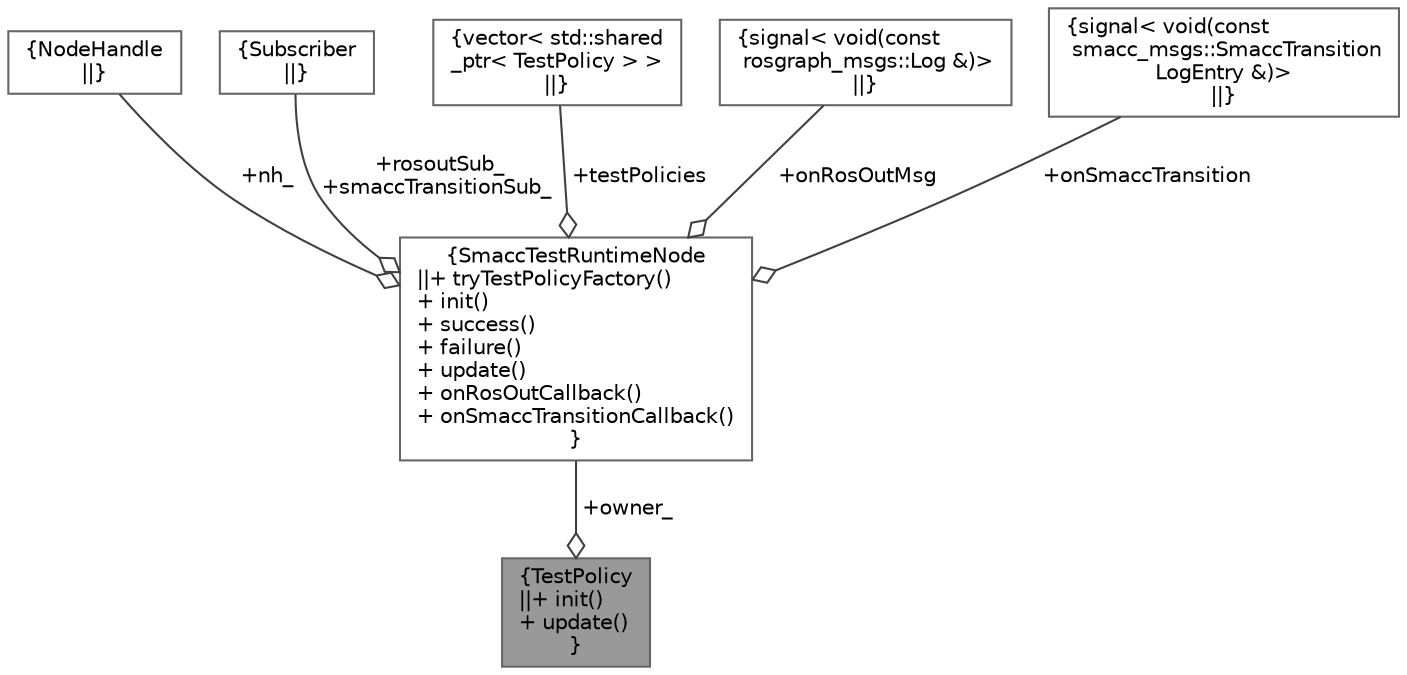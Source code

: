 digraph "TestPolicy"
{
 // LATEX_PDF_SIZE
  bgcolor="transparent";
  edge [fontname=Helvetica,fontsize=10,labelfontname=Helvetica,labelfontsize=10];
  node [fontname=Helvetica,fontsize=10,shape=box,height=0.2,width=0.4];
  Node1 [label="{TestPolicy\n||+ init()\l+ update()\l}",height=0.2,width=0.4,color="gray40", fillcolor="grey60", style="filled", fontcolor="black",tooltip=" "];
  Node2 -> Node1 [color="grey25",style="solid",label=" +owner_" ,arrowhead="odiamond"];
  Node2 [label="{SmaccTestRuntimeNode\n||+ tryTestPolicyFactory()\l+ init()\l+ success()\l+ failure()\l+ update()\l+ onRosOutCallback()\l+ onSmaccTransitionCallback()\l}",height=0.2,width=0.4,color="gray40", fillcolor="white", style="filled",URL="$classSmaccTestRuntimeNode.html",tooltip=" "];
  Node3 -> Node2 [color="grey25",style="solid",label=" +nh_" ,arrowhead="odiamond"];
  Node3 [label="{NodeHandle\n||}",height=0.2,width=0.4,color="gray40", fillcolor="white", style="filled",tooltip=" "];
  Node4 -> Node2 [color="grey25",style="solid",label=" +rosoutSub_\n+smaccTransitionSub_" ,arrowhead="odiamond"];
  Node4 [label="{Subscriber\n||}",height=0.2,width=0.4,color="gray40", fillcolor="white", style="filled",tooltip=" "];
  Node5 -> Node2 [color="grey25",style="solid",label=" +testPolicies" ,arrowhead="odiamond"];
  Node5 [label="{vector\< std::shared\l_ptr\< TestPolicy \> \>\n||}",height=0.2,width=0.4,color="gray40", fillcolor="white", style="filled",tooltip=" "];
  Node6 -> Node2 [color="grey25",style="solid",label=" +onRosOutMsg" ,arrowhead="odiamond"];
  Node6 [label="{signal\< void(const\l rosgraph_msgs::Log &)\>\n||}",height=0.2,width=0.4,color="gray40", fillcolor="white", style="filled",tooltip=" "];
  Node7 -> Node2 [color="grey25",style="solid",label=" +onSmaccTransition" ,arrowhead="odiamond"];
  Node7 [label="{signal\< void(const\l smacc_msgs::SmaccTransition\lLogEntry &)\>\n||}",height=0.2,width=0.4,color="gray40", fillcolor="white", style="filled",tooltip=" "];
}
